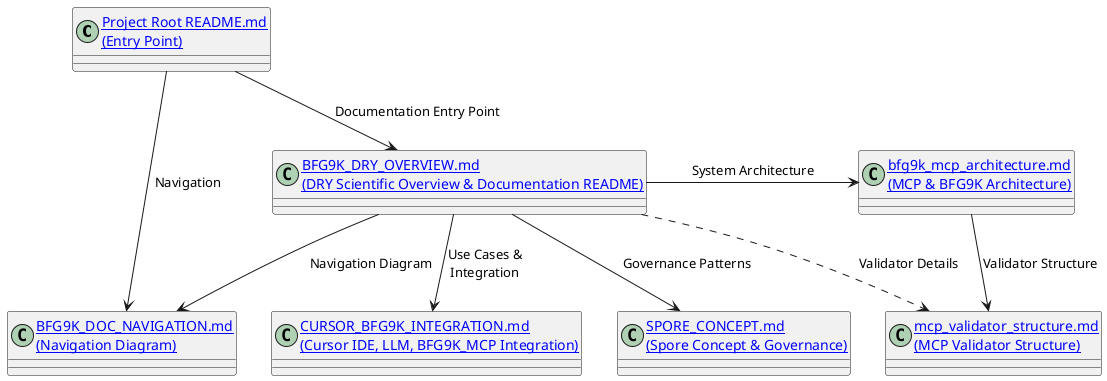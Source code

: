 @startuml BFG9K_Documentation_Navigation

!define RECTANGLE class

RECTANGLE "[[https://github.com/louspringer/ontology-framework/blob/main/README.md Project Root README.md\n(Entry Point)]]" as ROOTREADME
RECTANGLE "[[https://github.com/louspringer/ontology-framework/blob/main/docs/architecture/BFG9K_DRY_OVERVIEW.md BFG9K_DRY_OVERVIEW.md\n(DRY Scientific Overview & Documentation README)]]" as DRY
RECTANGLE "[[https://github.com/louspringer/ontology-framework/blob/main/SPORE_CONCEPT.md SPORE_CONCEPT.md\n(Spore Concept & Governance)]]" as SPORE
RECTANGLE "[[https://github.com/louspringer/ontology-framework/blob/main/docs/architecture/bfg9k_mcp_architecture.md bfg9k_mcp_architecture.md\n(MCP & BFG9K Architecture)]]" as ARCH
RECTANGLE "[[https://github.com/louspringer/ontology-framework/blob/main/docs/architecture/mcp_validator_structure.md mcp_validator_structure.md\n(MCP Validator Structure)]]" as MCPVAL
RECTANGLE "[[https://github.com/louspringer/ontology-framework/blob/main/docs/architecture/CURSOR_BFG9K_INTEGRATION.md CURSOR_BFG9K_INTEGRATION.md\n(Cursor IDE, LLM, BFG9K_MCP Integration)]]" as CURSOR
RECTANGLE "[[https://github.com/louspringer/ontology-framework/blob/main/docs/architecture/BFG9K_DOC_NAVIGATION.md BFG9K_DOC_NAVIGATION.md\n(Navigation Diagram)]]" as NAV

ROOTREADME -down-> DRY : "Documentation Entry Point"
DRY -right-> ARCH : "System Architecture"
DRY -down-> SPORE : "Governance Patterns"
DRY -down-> CURSOR : "Use Cases &\nIntegration"
ARCH -down-> MCPVAL : "Validator Structure"
DRY -down-> NAV : "Navigation Diagram"
ROOTREADME -right-> NAV : "Navigation"
DRY ..> MCPVAL : "Validator Details"

@enduml 